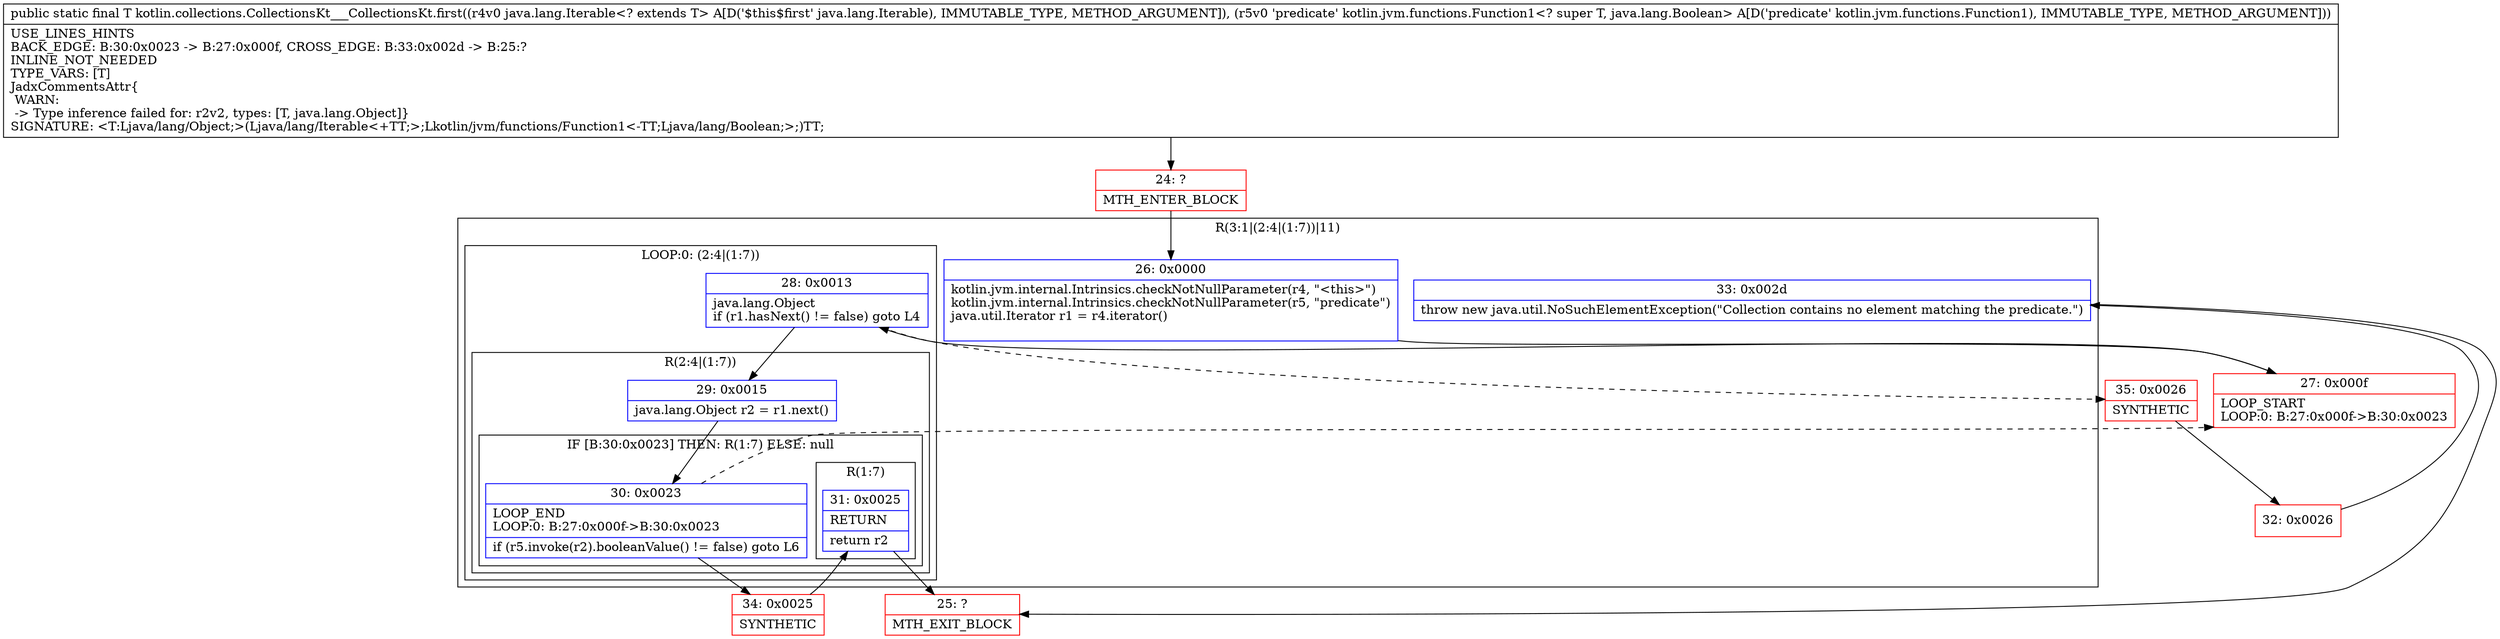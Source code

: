 digraph "CFG forkotlin.collections.CollectionsKt___CollectionsKt.first(Ljava\/lang\/Iterable;Lkotlin\/jvm\/functions\/Function1;)Ljava\/lang\/Object;" {
subgraph cluster_Region_1308919495 {
label = "R(3:1|(2:4|(1:7))|11)";
node [shape=record,color=blue];
Node_26 [shape=record,label="{26\:\ 0x0000|kotlin.jvm.internal.Intrinsics.checkNotNullParameter(r4, \"\<this\>\")\lkotlin.jvm.internal.Intrinsics.checkNotNullParameter(r5, \"predicate\")\ljava.util.Iterator r1 = r4.iterator()\l\l}"];
subgraph cluster_LoopRegion_1465009018 {
label = "LOOP:0: (2:4|(1:7))";
node [shape=record,color=blue];
Node_28 [shape=record,label="{28\:\ 0x0013|java.lang.Object \lif (r1.hasNext() != false) goto L4\l}"];
subgraph cluster_Region_2102430259 {
label = "R(2:4|(1:7))";
node [shape=record,color=blue];
Node_29 [shape=record,label="{29\:\ 0x0015|java.lang.Object r2 = r1.next()\l}"];
subgraph cluster_IfRegion_1138900001 {
label = "IF [B:30:0x0023] THEN: R(1:7) ELSE: null";
node [shape=record,color=blue];
Node_30 [shape=record,label="{30\:\ 0x0023|LOOP_END\lLOOP:0: B:27:0x000f\-\>B:30:0x0023\l|if (r5.invoke(r2).booleanValue() != false) goto L6\l}"];
subgraph cluster_Region_691714084 {
label = "R(1:7)";
node [shape=record,color=blue];
Node_31 [shape=record,label="{31\:\ 0x0025|RETURN\l|return r2\l}"];
}
}
}
}
Node_33 [shape=record,label="{33\:\ 0x002d|throw new java.util.NoSuchElementException(\"Collection contains no element matching the predicate.\")\l}"];
}
Node_24 [shape=record,color=red,label="{24\:\ ?|MTH_ENTER_BLOCK\l}"];
Node_27 [shape=record,color=red,label="{27\:\ 0x000f|LOOP_START\lLOOP:0: B:27:0x000f\-\>B:30:0x0023\l}"];
Node_34 [shape=record,color=red,label="{34\:\ 0x0025|SYNTHETIC\l}"];
Node_25 [shape=record,color=red,label="{25\:\ ?|MTH_EXIT_BLOCK\l}"];
Node_35 [shape=record,color=red,label="{35\:\ 0x0026|SYNTHETIC\l}"];
Node_32 [shape=record,color=red,label="{32\:\ 0x0026}"];
MethodNode[shape=record,label="{public static final T kotlin.collections.CollectionsKt___CollectionsKt.first((r4v0 java.lang.Iterable\<? extends T\> A[D('$this$first' java.lang.Iterable), IMMUTABLE_TYPE, METHOD_ARGUMENT]), (r5v0 'predicate' kotlin.jvm.functions.Function1\<? super T, java.lang.Boolean\> A[D('predicate' kotlin.jvm.functions.Function1), IMMUTABLE_TYPE, METHOD_ARGUMENT]))  | USE_LINES_HINTS\lBACK_EDGE: B:30:0x0023 \-\> B:27:0x000f, CROSS_EDGE: B:33:0x002d \-\> B:25:?\lINLINE_NOT_NEEDED\lTYPE_VARS: [T]\lJadxCommentsAttr\{\l WARN: \l \-\> Type inference failed for: r2v2, types: [T, java.lang.Object]\}\lSIGNATURE: \<T:Ljava\/lang\/Object;\>(Ljava\/lang\/Iterable\<+TT;\>;Lkotlin\/jvm\/functions\/Function1\<\-TT;Ljava\/lang\/Boolean;\>;)TT;\l}"];
MethodNode -> Node_24;Node_26 -> Node_27;
Node_28 -> Node_29;
Node_28 -> Node_35[style=dashed];
Node_29 -> Node_30;
Node_30 -> Node_27[style=dashed];
Node_30 -> Node_34;
Node_31 -> Node_25;
Node_33 -> Node_25;
Node_24 -> Node_26;
Node_27 -> Node_28;
Node_34 -> Node_31;
Node_35 -> Node_32;
Node_32 -> Node_33;
}

